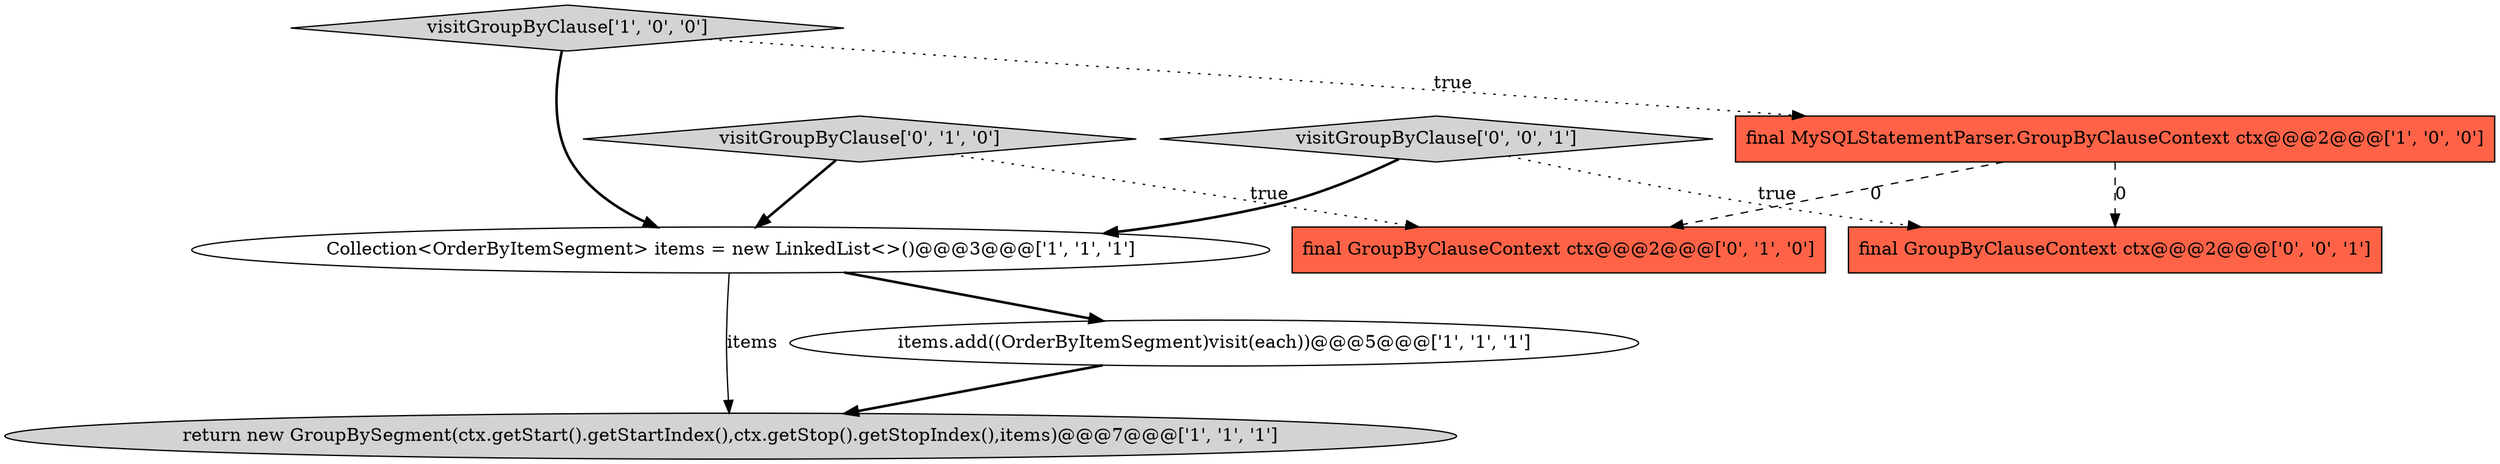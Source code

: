 digraph {
3 [style = filled, label = "Collection<OrderByItemSegment> items = new LinkedList<>()@@@3@@@['1', '1', '1']", fillcolor = white, shape = ellipse image = "AAA0AAABBB1BBB"];
2 [style = filled, label = "items.add((OrderByItemSegment)visit(each))@@@5@@@['1', '1', '1']", fillcolor = white, shape = ellipse image = "AAA0AAABBB1BBB"];
5 [style = filled, label = "final GroupByClauseContext ctx@@@2@@@['0', '1', '0']", fillcolor = tomato, shape = box image = "AAA1AAABBB2BBB"];
4 [style = filled, label = "return new GroupBySegment(ctx.getStart().getStartIndex(),ctx.getStop().getStopIndex(),items)@@@7@@@['1', '1', '1']", fillcolor = lightgray, shape = ellipse image = "AAA0AAABBB1BBB"];
6 [style = filled, label = "visitGroupByClause['0', '1', '0']", fillcolor = lightgray, shape = diamond image = "AAA0AAABBB2BBB"];
7 [style = filled, label = "final GroupByClauseContext ctx@@@2@@@['0', '0', '1']", fillcolor = tomato, shape = box image = "AAA0AAABBB3BBB"];
1 [style = filled, label = "final MySQLStatementParser.GroupByClauseContext ctx@@@2@@@['1', '0', '0']", fillcolor = tomato, shape = box image = "AAA1AAABBB1BBB"];
0 [style = filled, label = "visitGroupByClause['1', '0', '0']", fillcolor = lightgray, shape = diamond image = "AAA0AAABBB1BBB"];
8 [style = filled, label = "visitGroupByClause['0', '0', '1']", fillcolor = lightgray, shape = diamond image = "AAA0AAABBB3BBB"];
0->3 [style = bold, label=""];
6->3 [style = bold, label=""];
8->7 [style = dotted, label="true"];
1->5 [style = dashed, label="0"];
1->7 [style = dashed, label="0"];
3->2 [style = bold, label=""];
2->4 [style = bold, label=""];
3->4 [style = solid, label="items"];
6->5 [style = dotted, label="true"];
0->1 [style = dotted, label="true"];
8->3 [style = bold, label=""];
}
